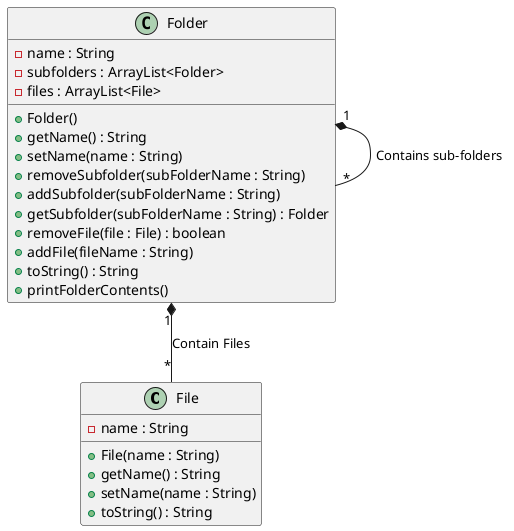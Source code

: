@startuml

class File {
- name : String

+ File(name : String)
+ getName() : String
+ setName(name : String)
+ toString() : String
}

class Folder {
- name : String
- subfolders : ArrayList<Folder>
- files : ArrayList<File>

+ Folder()
+ getName() : String
+ setName(name : String)
+ removeSubfolder(subFolderName : String)
+ addSubfolder(subFolderName : String)
+ getSubfolder(subFolderName : String) : Folder
+ removeFile(file : File) : boolean
+ addFile(fileName : String)
+ toString() : String
+ printFolderContents()
}


Folder "1" *-- "*" Folder : Contains sub-folders
Folder "1" *-- "*" File : Contain Files

@enduml

